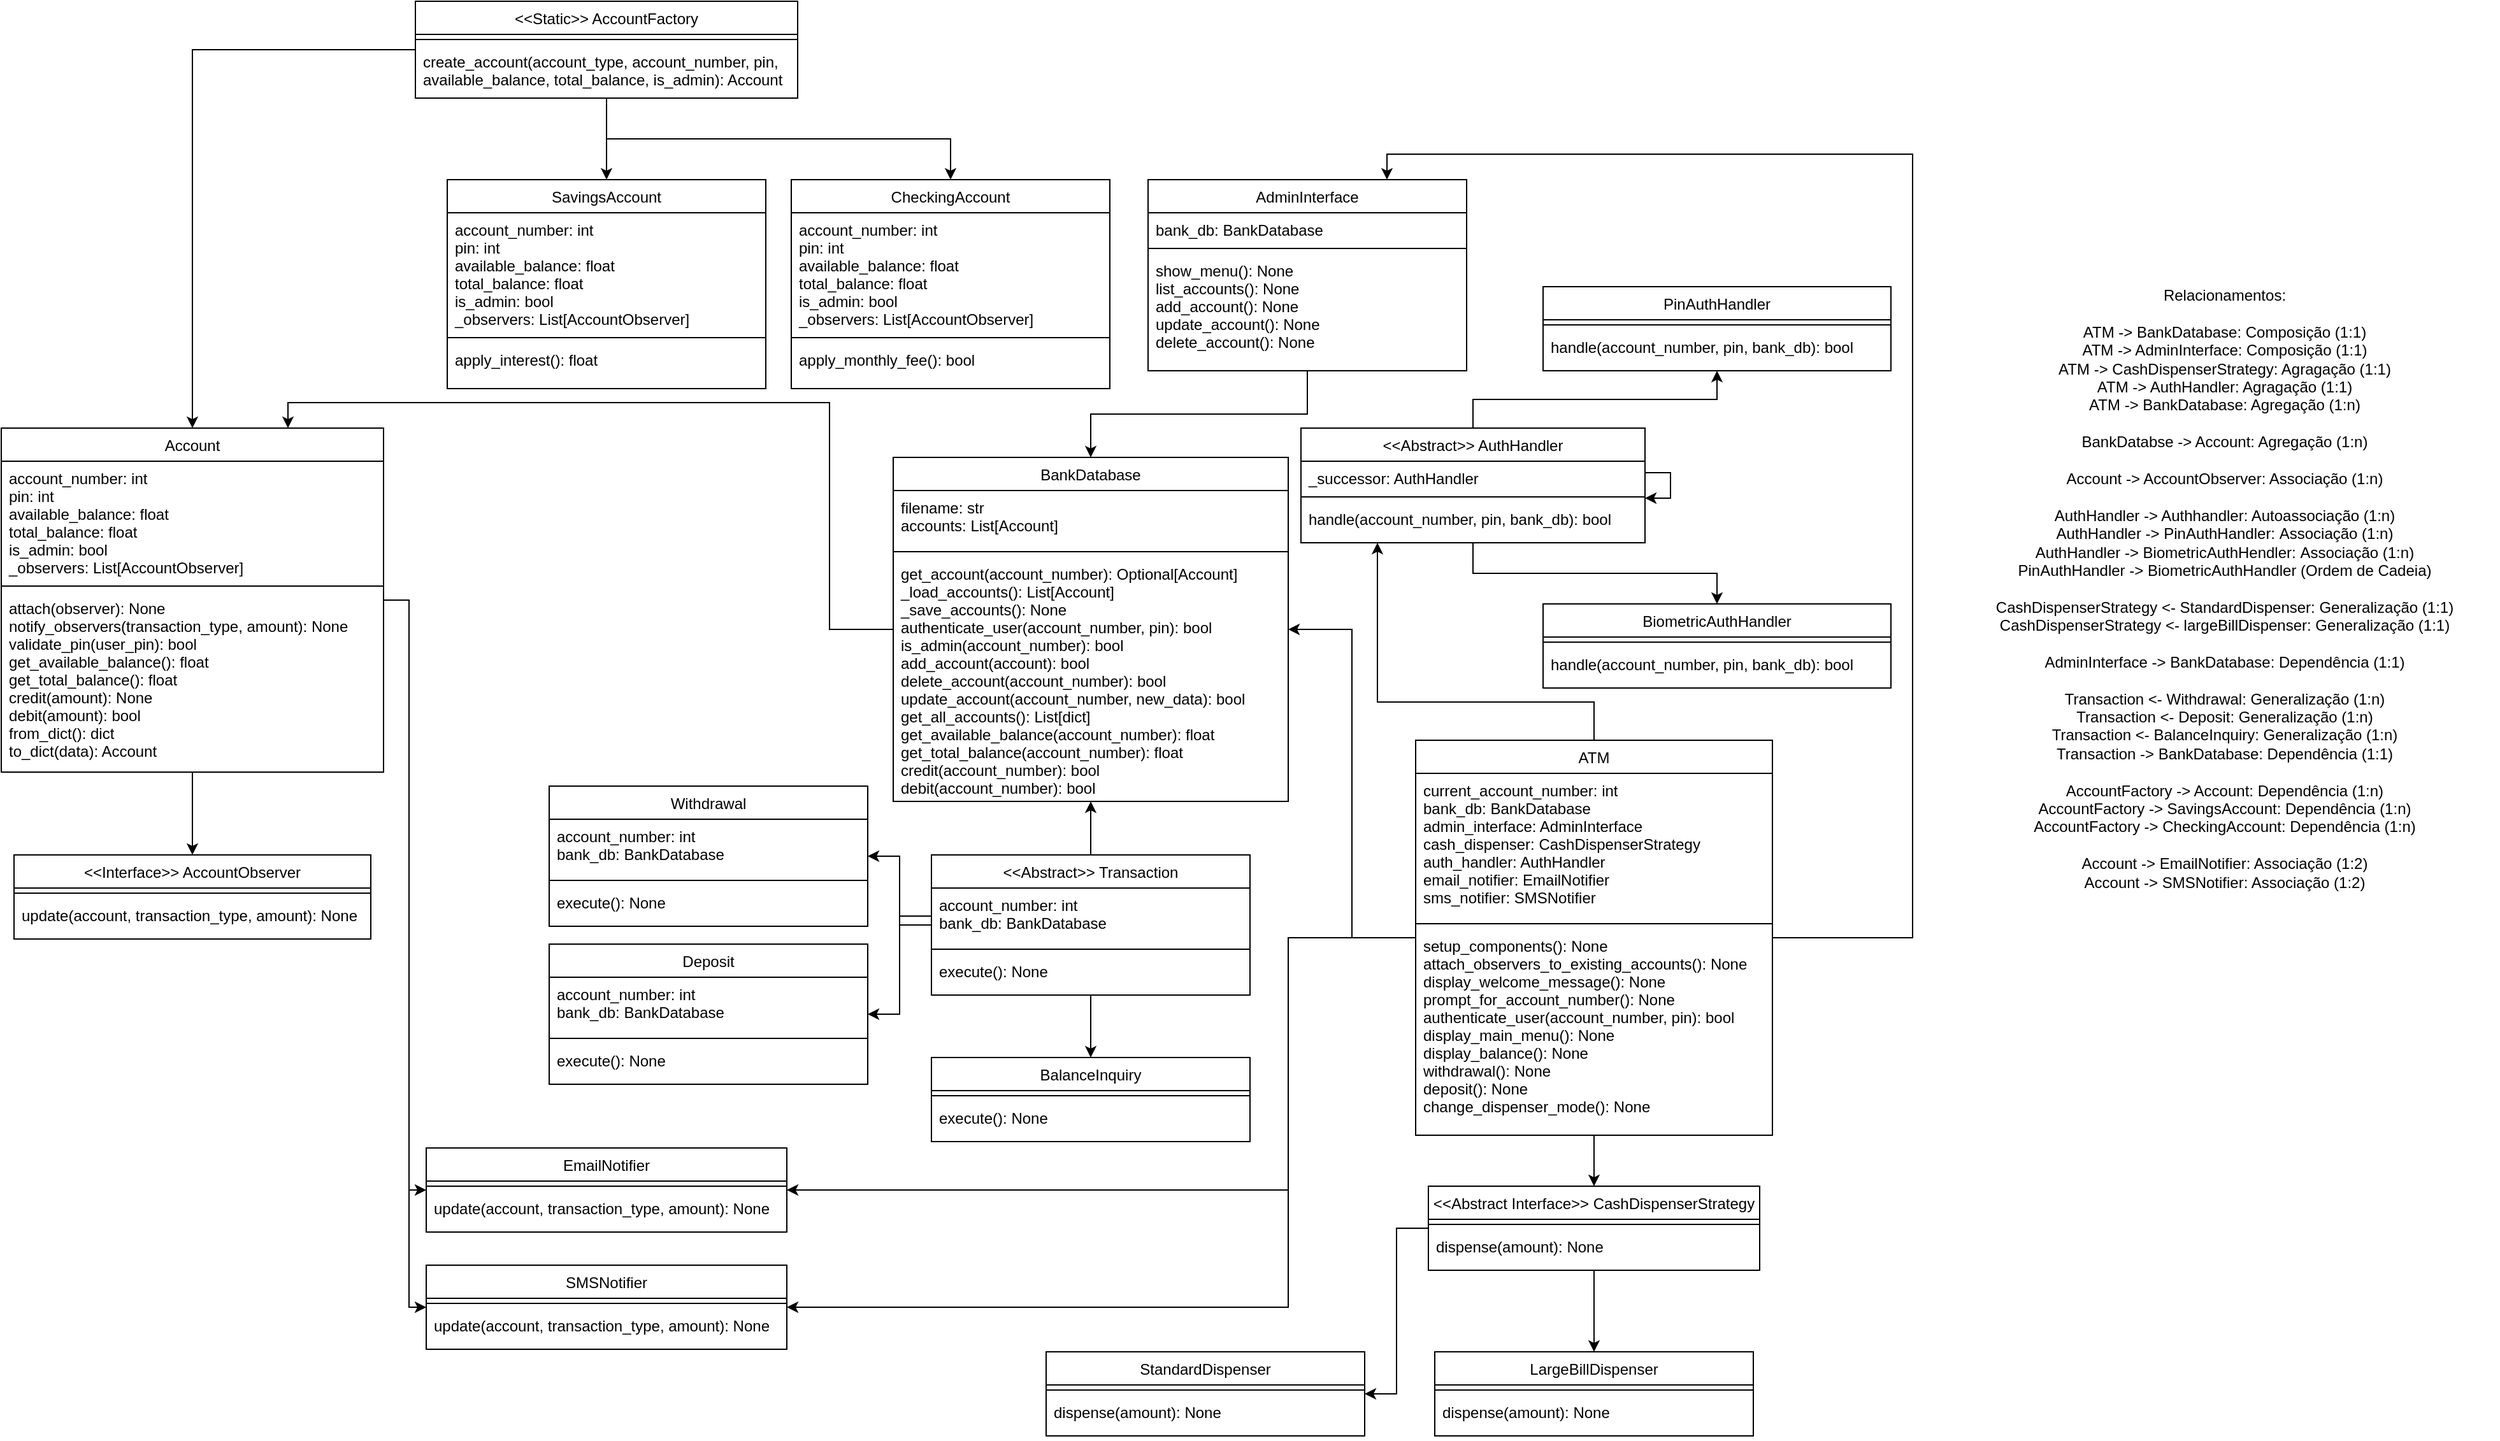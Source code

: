 <mxfile version="27.0.9">
  <diagram id="C5RBs43oDa-KdzZeNtuy" name="Page-1">
    <mxGraphModel dx="375" dy="1856" grid="1" gridSize="10" guides="1" tooltips="1" connect="1" arrows="1" fold="1" page="1" pageScale="1" pageWidth="827" pageHeight="1169" background="#ffffff" math="0" shadow="0">
      <root>
        <mxCell id="WIyWlLk6GJQsqaUBKTNV-0" />
        <mxCell id="WIyWlLk6GJQsqaUBKTNV-1" parent="WIyWlLk6GJQsqaUBKTNV-0" />
        <mxCell id="iTCN-jbBOQAcDVB5wHeE-88" style="edgeStyle=orthogonalEdgeStyle;rounded=0;orthogonalLoop=1;jettySize=auto;html=1;" parent="WIyWlLk6GJQsqaUBKTNV-1" source="iTCN-jbBOQAcDVB5wHeE-0" target="iTCN-jbBOQAcDVB5wHeE-85" edge="1">
          <mxGeometry relative="1" as="geometry" />
        </mxCell>
        <mxCell id="iTCN-jbBOQAcDVB5wHeE-100" style="edgeStyle=orthogonalEdgeStyle;rounded=0;orthogonalLoop=1;jettySize=auto;html=1;entryX=0;entryY=0.5;entryDx=0;entryDy=0;" parent="WIyWlLk6GJQsqaUBKTNV-1" source="iTCN-jbBOQAcDVB5wHeE-0" target="iTCN-jbBOQAcDVB5wHeE-4" edge="1">
          <mxGeometry relative="1" as="geometry">
            <Array as="points">
              <mxPoint x="1630" y="30" />
              <mxPoint x="1630" y="493" />
            </Array>
          </mxGeometry>
        </mxCell>
        <mxCell id="iTCN-jbBOQAcDVB5wHeE-101" style="edgeStyle=orthogonalEdgeStyle;rounded=0;orthogonalLoop=1;jettySize=auto;html=1;entryX=0;entryY=0.5;entryDx=0;entryDy=0;" parent="WIyWlLk6GJQsqaUBKTNV-1" source="iTCN-jbBOQAcDVB5wHeE-0" target="iTCN-jbBOQAcDVB5wHeE-7" edge="1">
          <mxGeometry relative="1" as="geometry">
            <Array as="points">
              <mxPoint x="1630" y="30" />
              <mxPoint x="1630" y="585" />
            </Array>
          </mxGeometry>
        </mxCell>
        <mxCell id="iTCN-jbBOQAcDVB5wHeE-0" value="Account" style="swimlane;fontStyle=0;align=center;verticalAlign=top;childLayout=stackLayout;horizontal=1;startSize=26;horizontalStack=0;resizeParent=1;resizeLast=0;collapsible=1;marginBottom=0;rounded=0;shadow=0;strokeWidth=1;" parent="WIyWlLk6GJQsqaUBKTNV-1" vertex="1">
          <mxGeometry x="1310" y="-105" width="300" height="270" as="geometry">
            <mxRectangle x="550" y="140" width="160" height="26" as="alternateBounds" />
          </mxGeometry>
        </mxCell>
        <mxCell id="iTCN-jbBOQAcDVB5wHeE-1" value="account_number: int&#xa;pin: int&#xa;available_balance: float&#xa;total_balance: float&#xa;is_admin: bool&#xa;_observers: List[AccountObserver]" style="text;align=left;verticalAlign=top;spacingLeft=4;spacingRight=4;overflow=hidden;rotatable=0;points=[[0,0.5],[1,0.5]];portConstraint=eastwest;rounded=0;shadow=0;html=0;" parent="iTCN-jbBOQAcDVB5wHeE-0" vertex="1">
          <mxGeometry y="26" width="300" height="94" as="geometry" />
        </mxCell>
        <mxCell id="iTCN-jbBOQAcDVB5wHeE-2" value="" style="line;html=1;strokeWidth=1;align=left;verticalAlign=middle;spacingTop=-1;spacingLeft=3;spacingRight=3;rotatable=0;labelPosition=right;points=[];portConstraint=eastwest;" parent="iTCN-jbBOQAcDVB5wHeE-0" vertex="1">
          <mxGeometry y="120" width="300" height="8" as="geometry" />
        </mxCell>
        <mxCell id="iTCN-jbBOQAcDVB5wHeE-3" value="attach(observer): None&#xa;notify_observers(transaction_type, amount): None&#xa;validate_pin(user_pin): bool&#xa;get_available_balance(): float&#xa;get_total_balance(): float&#xa;credit(amount): None&#xa;debit(amount): bool&#xa;from_dict(): dict&#xa;to_dict(data): Account&#xa;&#xa;" style="text;align=left;verticalAlign=top;spacingLeft=4;spacingRight=4;overflow=hidden;rotatable=0;points=[[0,0.5],[1,0.5]];portConstraint=eastwest;rounded=0;shadow=0;html=0;" parent="iTCN-jbBOQAcDVB5wHeE-0" vertex="1">
          <mxGeometry y="128" width="300" height="142" as="geometry" />
        </mxCell>
        <mxCell id="iTCN-jbBOQAcDVB5wHeE-4" value="EmailNotifier" style="swimlane;fontStyle=0;align=center;verticalAlign=top;childLayout=stackLayout;horizontal=1;startSize=26;horizontalStack=0;resizeParent=1;resizeLast=0;collapsible=1;marginBottom=0;rounded=0;shadow=0;strokeWidth=1;" parent="WIyWlLk6GJQsqaUBKTNV-1" vertex="1">
          <mxGeometry x="1643.5" y="460" width="283" height="66" as="geometry">
            <mxRectangle x="550" y="140" width="160" height="26" as="alternateBounds" />
          </mxGeometry>
        </mxCell>
        <mxCell id="iTCN-jbBOQAcDVB5wHeE-5" value="" style="line;html=1;strokeWidth=1;align=left;verticalAlign=middle;spacingTop=-1;spacingLeft=3;spacingRight=3;rotatable=0;labelPosition=right;points=[];portConstraint=eastwest;" parent="iTCN-jbBOQAcDVB5wHeE-4" vertex="1">
          <mxGeometry y="26" width="283" height="8" as="geometry" />
        </mxCell>
        <mxCell id="iTCN-jbBOQAcDVB5wHeE-6" value="update(account, transaction_type, amount): None" style="text;align=left;verticalAlign=top;spacingLeft=4;spacingRight=4;overflow=hidden;rotatable=0;points=[[0,0.5],[1,0.5]];portConstraint=eastwest;rounded=0;shadow=0;html=0;" parent="iTCN-jbBOQAcDVB5wHeE-4" vertex="1">
          <mxGeometry y="34" width="283" height="32" as="geometry" />
        </mxCell>
        <mxCell id="iTCN-jbBOQAcDVB5wHeE-7" value="SMSNotifier" style="swimlane;fontStyle=0;align=center;verticalAlign=top;childLayout=stackLayout;horizontal=1;startSize=26;horizontalStack=0;resizeParent=1;resizeLast=0;collapsible=1;marginBottom=0;rounded=0;shadow=0;strokeWidth=1;" parent="WIyWlLk6GJQsqaUBKTNV-1" vertex="1">
          <mxGeometry x="1643.5" y="552" width="283" height="66" as="geometry">
            <mxRectangle x="550" y="140" width="160" height="26" as="alternateBounds" />
          </mxGeometry>
        </mxCell>
        <mxCell id="iTCN-jbBOQAcDVB5wHeE-8" value="" style="line;html=1;strokeWidth=1;align=left;verticalAlign=middle;spacingTop=-1;spacingLeft=3;spacingRight=3;rotatable=0;labelPosition=right;points=[];portConstraint=eastwest;" parent="iTCN-jbBOQAcDVB5wHeE-7" vertex="1">
          <mxGeometry y="26" width="283" height="8" as="geometry" />
        </mxCell>
        <mxCell id="iTCN-jbBOQAcDVB5wHeE-9" value="update(account, transaction_type, amount): None" style="text;align=left;verticalAlign=top;spacingLeft=4;spacingRight=4;overflow=hidden;rotatable=0;points=[[0,0.5],[1,0.5]];portConstraint=eastwest;rounded=0;shadow=0;html=0;" parent="iTCN-jbBOQAcDVB5wHeE-7" vertex="1">
          <mxGeometry y="34" width="283" height="32" as="geometry" />
        </mxCell>
        <mxCell id="iTCN-jbBOQAcDVB5wHeE-29" style="edgeStyle=orthogonalEdgeStyle;rounded=0;orthogonalLoop=1;jettySize=auto;html=1;entryX=0.5;entryY=0;entryDx=0;entryDy=0;" parent="WIyWlLk6GJQsqaUBKTNV-1" source="iTCN-jbBOQAcDVB5wHeE-13" target="iTCN-jbBOQAcDVB5wHeE-20" edge="1">
          <mxGeometry relative="1" as="geometry" />
        </mxCell>
        <mxCell id="iTCN-jbBOQAcDVB5wHeE-30" style="edgeStyle=orthogonalEdgeStyle;rounded=0;orthogonalLoop=1;jettySize=auto;html=1;entryX=0.5;entryY=0;entryDx=0;entryDy=0;" parent="WIyWlLk6GJQsqaUBKTNV-1" source="iTCN-jbBOQAcDVB5wHeE-13" target="iTCN-jbBOQAcDVB5wHeE-24" edge="1">
          <mxGeometry relative="1" as="geometry" />
        </mxCell>
        <mxCell id="iTCN-jbBOQAcDVB5wHeE-31" style="edgeStyle=orthogonalEdgeStyle;rounded=0;orthogonalLoop=1;jettySize=auto;html=1;entryX=0.5;entryY=0;entryDx=0;entryDy=0;" parent="WIyWlLk6GJQsqaUBKTNV-1" source="iTCN-jbBOQAcDVB5wHeE-13" target="iTCN-jbBOQAcDVB5wHeE-0" edge="1">
          <mxGeometry relative="1" as="geometry" />
        </mxCell>
        <mxCell id="iTCN-jbBOQAcDVB5wHeE-13" value="&lt;&lt;Static&gt;&gt; AccountFactory&#xa;" style="swimlane;fontStyle=0;align=center;verticalAlign=top;childLayout=stackLayout;horizontal=1;startSize=26;horizontalStack=0;resizeParent=1;resizeLast=0;collapsible=1;marginBottom=0;rounded=0;shadow=0;strokeWidth=1;" parent="WIyWlLk6GJQsqaUBKTNV-1" vertex="1">
          <mxGeometry x="1635" y="-440" width="300" height="76" as="geometry">
            <mxRectangle x="550" y="140" width="160" height="26" as="alternateBounds" />
          </mxGeometry>
        </mxCell>
        <mxCell id="iTCN-jbBOQAcDVB5wHeE-14" value="" style="line;html=1;strokeWidth=1;align=left;verticalAlign=middle;spacingTop=-1;spacingLeft=3;spacingRight=3;rotatable=0;labelPosition=right;points=[];portConstraint=eastwest;" parent="iTCN-jbBOQAcDVB5wHeE-13" vertex="1">
          <mxGeometry y="26" width="300" height="8" as="geometry" />
        </mxCell>
        <mxCell id="iTCN-jbBOQAcDVB5wHeE-15" value="create_account(account_type, account_number, pin, &#xa;available_balance, total_balance, is_admin): Account&#xa;" style="text;align=left;verticalAlign=top;spacingLeft=4;spacingRight=4;overflow=hidden;rotatable=0;points=[[0,0.5],[1,0.5]];portConstraint=eastwest;rounded=0;shadow=0;html=0;" parent="iTCN-jbBOQAcDVB5wHeE-13" vertex="1">
          <mxGeometry y="34" width="300" height="32" as="geometry" />
        </mxCell>
        <mxCell id="iTCN-jbBOQAcDVB5wHeE-20" value="SavingsAccount" style="swimlane;fontStyle=0;align=center;verticalAlign=top;childLayout=stackLayout;horizontal=1;startSize=26;horizontalStack=0;resizeParent=1;resizeLast=0;collapsible=1;marginBottom=0;rounded=0;shadow=0;strokeWidth=1;" parent="WIyWlLk6GJQsqaUBKTNV-1" vertex="1">
          <mxGeometry x="1660" y="-300" width="250" height="164" as="geometry">
            <mxRectangle x="550" y="140" width="160" height="26" as="alternateBounds" />
          </mxGeometry>
        </mxCell>
        <mxCell id="iTCN-jbBOQAcDVB5wHeE-21" value="account_number: int&#xa;pin: int&#xa;available_balance: float&#xa;total_balance: float&#xa;is_admin: bool&#xa;_observers: List[AccountObserver]" style="text;align=left;verticalAlign=top;spacingLeft=4;spacingRight=4;overflow=hidden;rotatable=0;points=[[0,0.5],[1,0.5]];portConstraint=eastwest;rounded=0;shadow=0;html=0;" parent="iTCN-jbBOQAcDVB5wHeE-20" vertex="1">
          <mxGeometry y="26" width="250" height="94" as="geometry" />
        </mxCell>
        <mxCell id="iTCN-jbBOQAcDVB5wHeE-22" value="" style="line;html=1;strokeWidth=1;align=left;verticalAlign=middle;spacingTop=-1;spacingLeft=3;spacingRight=3;rotatable=0;labelPosition=right;points=[];portConstraint=eastwest;" parent="iTCN-jbBOQAcDVB5wHeE-20" vertex="1">
          <mxGeometry y="120" width="250" height="8" as="geometry" />
        </mxCell>
        <mxCell id="iTCN-jbBOQAcDVB5wHeE-23" value="apply_interest(): float" style="text;align=left;verticalAlign=top;spacingLeft=4;spacingRight=4;overflow=hidden;rotatable=0;points=[[0,0.5],[1,0.5]];portConstraint=eastwest;rounded=0;shadow=0;html=0;" parent="iTCN-jbBOQAcDVB5wHeE-20" vertex="1">
          <mxGeometry y="128" width="250" height="32" as="geometry" />
        </mxCell>
        <mxCell id="iTCN-jbBOQAcDVB5wHeE-24" value="CheckingAccount" style="swimlane;fontStyle=0;align=center;verticalAlign=top;childLayout=stackLayout;horizontal=1;startSize=26;horizontalStack=0;resizeParent=1;resizeLast=0;collapsible=1;marginBottom=0;rounded=0;shadow=0;strokeWidth=1;" parent="WIyWlLk6GJQsqaUBKTNV-1" vertex="1">
          <mxGeometry x="1930" y="-300" width="250" height="164" as="geometry">
            <mxRectangle x="550" y="140" width="160" height="26" as="alternateBounds" />
          </mxGeometry>
        </mxCell>
        <mxCell id="iTCN-jbBOQAcDVB5wHeE-25" value="account_number: int&#xa;pin: int&#xa;available_balance: float&#xa;total_balance: float&#xa;is_admin: bool&#xa;_observers: List[AccountObserver]" style="text;align=left;verticalAlign=top;spacingLeft=4;spacingRight=4;overflow=hidden;rotatable=0;points=[[0,0.5],[1,0.5]];portConstraint=eastwest;rounded=0;shadow=0;html=0;" parent="iTCN-jbBOQAcDVB5wHeE-24" vertex="1">
          <mxGeometry y="26" width="250" height="94" as="geometry" />
        </mxCell>
        <mxCell id="iTCN-jbBOQAcDVB5wHeE-26" value="" style="line;html=1;strokeWidth=1;align=left;verticalAlign=middle;spacingTop=-1;spacingLeft=3;spacingRight=3;rotatable=0;labelPosition=right;points=[];portConstraint=eastwest;" parent="iTCN-jbBOQAcDVB5wHeE-24" vertex="1">
          <mxGeometry y="120" width="250" height="8" as="geometry" />
        </mxCell>
        <mxCell id="iTCN-jbBOQAcDVB5wHeE-27" value="apply_monthly_fee(): bool" style="text;align=left;verticalAlign=top;spacingLeft=4;spacingRight=4;overflow=hidden;rotatable=0;points=[[0,0.5],[1,0.5]];portConstraint=eastwest;rounded=0;shadow=0;html=0;" parent="iTCN-jbBOQAcDVB5wHeE-24" vertex="1">
          <mxGeometry y="128" width="250" height="32" as="geometry" />
        </mxCell>
        <mxCell id="iTCN-jbBOQAcDVB5wHeE-51" style="edgeStyle=orthogonalEdgeStyle;rounded=0;orthogonalLoop=1;jettySize=auto;html=1;" parent="WIyWlLk6GJQsqaUBKTNV-1" source="iTCN-jbBOQAcDVB5wHeE-32" target="iTCN-jbBOQAcDVB5wHeE-47" edge="1">
          <mxGeometry relative="1" as="geometry" />
        </mxCell>
        <mxCell id="iTCN-jbBOQAcDVB5wHeE-53" style="edgeStyle=orthogonalEdgeStyle;rounded=0;orthogonalLoop=1;jettySize=auto;html=1;" parent="WIyWlLk6GJQsqaUBKTNV-1" source="iTCN-jbBOQAcDVB5wHeE-32" target="iTCN-jbBOQAcDVB5wHeE-36" edge="1">
          <mxGeometry relative="1" as="geometry" />
        </mxCell>
        <mxCell id="iTCN-jbBOQAcDVB5wHeE-55" style="edgeStyle=orthogonalEdgeStyle;rounded=0;orthogonalLoop=1;jettySize=auto;html=1;" parent="WIyWlLk6GJQsqaUBKTNV-1" source="iTCN-jbBOQAcDVB5wHeE-32" target="iTCN-jbBOQAcDVB5wHeE-44" edge="1">
          <mxGeometry relative="1" as="geometry" />
        </mxCell>
        <mxCell id="iTCN-jbBOQAcDVB5wHeE-32" value="&lt;&lt;Abstract&gt;&gt; Transaction&#xa;&#xa;&#xa;" style="swimlane;fontStyle=0;align=center;verticalAlign=top;childLayout=stackLayout;horizontal=1;startSize=26;horizontalStack=0;resizeParent=1;resizeLast=0;collapsible=1;marginBottom=0;rounded=0;shadow=0;strokeWidth=1;" parent="WIyWlLk6GJQsqaUBKTNV-1" vertex="1">
          <mxGeometry x="2040" y="230" width="250" height="110" as="geometry">
            <mxRectangle x="550" y="140" width="160" height="26" as="alternateBounds" />
          </mxGeometry>
        </mxCell>
        <mxCell id="iTCN-jbBOQAcDVB5wHeE-33" value="account_number: int&#xa;bank_db: BankDatabase&#xa;" style="text;align=left;verticalAlign=top;spacingLeft=4;spacingRight=4;overflow=hidden;rotatable=0;points=[[0,0.5],[1,0.5]];portConstraint=eastwest;rounded=0;shadow=0;html=0;" parent="iTCN-jbBOQAcDVB5wHeE-32" vertex="1">
          <mxGeometry y="26" width="250" height="44" as="geometry" />
        </mxCell>
        <mxCell id="iTCN-jbBOQAcDVB5wHeE-34" value="" style="line;html=1;strokeWidth=1;align=left;verticalAlign=middle;spacingTop=-1;spacingLeft=3;spacingRight=3;rotatable=0;labelPosition=right;points=[];portConstraint=eastwest;" parent="iTCN-jbBOQAcDVB5wHeE-32" vertex="1">
          <mxGeometry y="70" width="250" height="8" as="geometry" />
        </mxCell>
        <mxCell id="iTCN-jbBOQAcDVB5wHeE-35" value="execute(): None" style="text;align=left;verticalAlign=top;spacingLeft=4;spacingRight=4;overflow=hidden;rotatable=0;points=[[0,0.5],[1,0.5]];portConstraint=eastwest;rounded=0;shadow=0;html=0;" parent="iTCN-jbBOQAcDVB5wHeE-32" vertex="1">
          <mxGeometry y="78" width="250" height="32" as="geometry" />
        </mxCell>
        <mxCell id="iTCN-jbBOQAcDVB5wHeE-36" value="Withdrawal" style="swimlane;fontStyle=0;align=center;verticalAlign=top;childLayout=stackLayout;horizontal=1;startSize=26;horizontalStack=0;resizeParent=1;resizeLast=0;collapsible=1;marginBottom=0;rounded=0;shadow=0;strokeWidth=1;" parent="WIyWlLk6GJQsqaUBKTNV-1" vertex="1">
          <mxGeometry x="1740" y="176" width="250" height="110" as="geometry">
            <mxRectangle x="550" y="140" width="160" height="26" as="alternateBounds" />
          </mxGeometry>
        </mxCell>
        <mxCell id="iTCN-jbBOQAcDVB5wHeE-37" value="account_number: int&#xa;bank_db: BankDatabase&#xa;" style="text;align=left;verticalAlign=top;spacingLeft=4;spacingRight=4;overflow=hidden;rotatable=0;points=[[0,0.5],[1,0.5]];portConstraint=eastwest;rounded=0;shadow=0;html=0;" parent="iTCN-jbBOQAcDVB5wHeE-36" vertex="1">
          <mxGeometry y="26" width="250" height="44" as="geometry" />
        </mxCell>
        <mxCell id="iTCN-jbBOQAcDVB5wHeE-38" value="" style="line;html=1;strokeWidth=1;align=left;verticalAlign=middle;spacingTop=-1;spacingLeft=3;spacingRight=3;rotatable=0;labelPosition=right;points=[];portConstraint=eastwest;" parent="iTCN-jbBOQAcDVB5wHeE-36" vertex="1">
          <mxGeometry y="70" width="250" height="8" as="geometry" />
        </mxCell>
        <mxCell id="iTCN-jbBOQAcDVB5wHeE-39" value="execute(): None" style="text;align=left;verticalAlign=top;spacingLeft=4;spacingRight=4;overflow=hidden;rotatable=0;points=[[0,0.5],[1,0.5]];portConstraint=eastwest;rounded=0;shadow=0;html=0;" parent="iTCN-jbBOQAcDVB5wHeE-36" vertex="1">
          <mxGeometry y="78" width="250" height="32" as="geometry" />
        </mxCell>
        <mxCell id="iTCN-jbBOQAcDVB5wHeE-40" value="Deposit" style="swimlane;fontStyle=0;align=center;verticalAlign=top;childLayout=stackLayout;horizontal=1;startSize=26;horizontalStack=0;resizeParent=1;resizeLast=0;collapsible=1;marginBottom=0;rounded=0;shadow=0;strokeWidth=1;" parent="WIyWlLk6GJQsqaUBKTNV-1" vertex="1">
          <mxGeometry x="1740" y="300" width="250" height="110" as="geometry">
            <mxRectangle x="550" y="140" width="160" height="26" as="alternateBounds" />
          </mxGeometry>
        </mxCell>
        <mxCell id="iTCN-jbBOQAcDVB5wHeE-41" value="account_number: int&#xa;bank_db: BankDatabase&#xa;" style="text;align=left;verticalAlign=top;spacingLeft=4;spacingRight=4;overflow=hidden;rotatable=0;points=[[0,0.5],[1,0.5]];portConstraint=eastwest;rounded=0;shadow=0;html=0;" parent="iTCN-jbBOQAcDVB5wHeE-40" vertex="1">
          <mxGeometry y="26" width="250" height="44" as="geometry" />
        </mxCell>
        <mxCell id="iTCN-jbBOQAcDVB5wHeE-42" value="" style="line;html=1;strokeWidth=1;align=left;verticalAlign=middle;spacingTop=-1;spacingLeft=3;spacingRight=3;rotatable=0;labelPosition=right;points=[];portConstraint=eastwest;" parent="iTCN-jbBOQAcDVB5wHeE-40" vertex="1">
          <mxGeometry y="70" width="250" height="8" as="geometry" />
        </mxCell>
        <mxCell id="iTCN-jbBOQAcDVB5wHeE-43" value="execute(): None" style="text;align=left;verticalAlign=top;spacingLeft=4;spacingRight=4;overflow=hidden;rotatable=0;points=[[0,0.5],[1,0.5]];portConstraint=eastwest;rounded=0;shadow=0;html=0;" parent="iTCN-jbBOQAcDVB5wHeE-40" vertex="1">
          <mxGeometry y="78" width="250" height="32" as="geometry" />
        </mxCell>
        <mxCell id="iTCN-jbBOQAcDVB5wHeE-44" value="BalanceInquiry" style="swimlane;fontStyle=0;align=center;verticalAlign=top;childLayout=stackLayout;horizontal=1;startSize=26;horizontalStack=0;resizeParent=1;resizeLast=0;collapsible=1;marginBottom=0;rounded=0;shadow=0;strokeWidth=1;" parent="WIyWlLk6GJQsqaUBKTNV-1" vertex="1">
          <mxGeometry x="2040" y="389" width="250" height="66" as="geometry">
            <mxRectangle x="550" y="140" width="160" height="26" as="alternateBounds" />
          </mxGeometry>
        </mxCell>
        <mxCell id="iTCN-jbBOQAcDVB5wHeE-45" value="" style="line;html=1;strokeWidth=1;align=left;verticalAlign=middle;spacingTop=-1;spacingLeft=3;spacingRight=3;rotatable=0;labelPosition=right;points=[];portConstraint=eastwest;" parent="iTCN-jbBOQAcDVB5wHeE-44" vertex="1">
          <mxGeometry y="26" width="250" height="8" as="geometry" />
        </mxCell>
        <mxCell id="iTCN-jbBOQAcDVB5wHeE-46" value="execute(): None" style="text;align=left;verticalAlign=top;spacingLeft=4;spacingRight=4;overflow=hidden;rotatable=0;points=[[0,0.5],[1,0.5]];portConstraint=eastwest;rounded=0;shadow=0;html=0;" parent="iTCN-jbBOQAcDVB5wHeE-44" vertex="1">
          <mxGeometry y="34" width="250" height="32" as="geometry" />
        </mxCell>
        <mxCell id="iTCN-jbBOQAcDVB5wHeE-89" style="edgeStyle=orthogonalEdgeStyle;rounded=0;orthogonalLoop=1;jettySize=auto;html=1;entryX=0.75;entryY=0;entryDx=0;entryDy=0;" parent="WIyWlLk6GJQsqaUBKTNV-1" source="iTCN-jbBOQAcDVB5wHeE-47" target="iTCN-jbBOQAcDVB5wHeE-0" edge="1">
          <mxGeometry relative="1" as="geometry">
            <Array as="points">
              <mxPoint x="1960" y="53" />
              <mxPoint x="1960" y="-125" />
              <mxPoint x="1535" y="-125" />
            </Array>
          </mxGeometry>
        </mxCell>
        <mxCell id="iTCN-jbBOQAcDVB5wHeE-47" value="BankDatabase" style="swimlane;fontStyle=0;align=center;verticalAlign=top;childLayout=stackLayout;horizontal=1;startSize=26;horizontalStack=0;resizeParent=1;resizeLast=0;collapsible=1;marginBottom=0;rounded=0;shadow=0;strokeWidth=1;" parent="WIyWlLk6GJQsqaUBKTNV-1" vertex="1">
          <mxGeometry x="2010" y="-82" width="310" height="270" as="geometry">
            <mxRectangle x="550" y="140" width="160" height="26" as="alternateBounds" />
          </mxGeometry>
        </mxCell>
        <mxCell id="iTCN-jbBOQAcDVB5wHeE-48" value="filename: str&#xa;accounts: List[Account]&#xa;" style="text;align=left;verticalAlign=top;spacingLeft=4;spacingRight=4;overflow=hidden;rotatable=0;points=[[0,0.5],[1,0.5]];portConstraint=eastwest;rounded=0;shadow=0;html=0;" parent="iTCN-jbBOQAcDVB5wHeE-47" vertex="1">
          <mxGeometry y="26" width="310" height="44" as="geometry" />
        </mxCell>
        <mxCell id="iTCN-jbBOQAcDVB5wHeE-49" value="" style="line;html=1;strokeWidth=1;align=left;verticalAlign=middle;spacingTop=-1;spacingLeft=3;spacingRight=3;rotatable=0;labelPosition=right;points=[];portConstraint=eastwest;" parent="iTCN-jbBOQAcDVB5wHeE-47" vertex="1">
          <mxGeometry y="70" width="310" height="8" as="geometry" />
        </mxCell>
        <mxCell id="iTCN-jbBOQAcDVB5wHeE-50" value="get_account(account_number): Optional[Account]&#xa;_load_accounts(): List[Account]&#xa;_save_accounts(): None&#xa;authenticate_user(account_number, pin): bool&#xa;is_admin(account_number): bool&#xa;add_account(account): bool&#xa;delete_account(account_number): bool&#xa;update_account(account_number, new_data): bool&#xa;get_all_accounts(): List[dict]&#xa;get_available_balance(account_number): float&#xa;get_total_balance(account_number): float&#xa;credit(account_number): bool&#xa;debit(account_number): bool&#xa;" style="text;align=left;verticalAlign=top;spacingLeft=4;spacingRight=4;overflow=hidden;rotatable=0;points=[[0,0.5],[1,0.5]];portConstraint=eastwest;rounded=0;shadow=0;html=0;" parent="iTCN-jbBOQAcDVB5wHeE-47" vertex="1">
          <mxGeometry y="78" width="310" height="192" as="geometry" />
        </mxCell>
        <mxCell id="iTCN-jbBOQAcDVB5wHeE-54" style="edgeStyle=orthogonalEdgeStyle;rounded=0;orthogonalLoop=1;jettySize=auto;html=1;" parent="WIyWlLk6GJQsqaUBKTNV-1" source="iTCN-jbBOQAcDVB5wHeE-33" target="iTCN-jbBOQAcDVB5wHeE-40" edge="1">
          <mxGeometry relative="1" as="geometry" />
        </mxCell>
        <mxCell id="iTCN-jbBOQAcDVB5wHeE-60" style="edgeStyle=orthogonalEdgeStyle;rounded=0;orthogonalLoop=1;jettySize=auto;html=1;" parent="WIyWlLk6GJQsqaUBKTNV-1" source="iTCN-jbBOQAcDVB5wHeE-56" target="iTCN-jbBOQAcDVB5wHeE-47" edge="1">
          <mxGeometry relative="1" as="geometry" />
        </mxCell>
        <mxCell id="iTCN-jbBOQAcDVB5wHeE-56" value="AdminInterface" style="swimlane;fontStyle=0;align=center;verticalAlign=top;childLayout=stackLayout;horizontal=1;startSize=26;horizontalStack=0;resizeParent=1;resizeLast=0;collapsible=1;marginBottom=0;rounded=0;shadow=0;strokeWidth=1;" parent="WIyWlLk6GJQsqaUBKTNV-1" vertex="1">
          <mxGeometry x="2210" y="-300" width="250" height="150" as="geometry">
            <mxRectangle x="550" y="140" width="160" height="26" as="alternateBounds" />
          </mxGeometry>
        </mxCell>
        <mxCell id="iTCN-jbBOQAcDVB5wHeE-57" value="bank_db: BankDatabase" style="text;align=left;verticalAlign=top;spacingLeft=4;spacingRight=4;overflow=hidden;rotatable=0;points=[[0,0.5],[1,0.5]];portConstraint=eastwest;rounded=0;shadow=0;html=0;" parent="iTCN-jbBOQAcDVB5wHeE-56" vertex="1">
          <mxGeometry y="26" width="250" height="24" as="geometry" />
        </mxCell>
        <mxCell id="iTCN-jbBOQAcDVB5wHeE-58" value="" style="line;html=1;strokeWidth=1;align=left;verticalAlign=middle;spacingTop=-1;spacingLeft=3;spacingRight=3;rotatable=0;labelPosition=right;points=[];portConstraint=eastwest;" parent="iTCN-jbBOQAcDVB5wHeE-56" vertex="1">
          <mxGeometry y="50" width="250" height="8" as="geometry" />
        </mxCell>
        <mxCell id="iTCN-jbBOQAcDVB5wHeE-59" value="show_menu(): None&#xa;list_accounts(): None&#xa;add_account(): None&#xa;update_account(): None&#xa;delete_account(): None&#xa;" style="text;align=left;verticalAlign=top;spacingLeft=4;spacingRight=4;overflow=hidden;rotatable=0;points=[[0,0.5],[1,0.5]];portConstraint=eastwest;rounded=0;shadow=0;html=0;" parent="iTCN-jbBOQAcDVB5wHeE-56" vertex="1">
          <mxGeometry y="58" width="250" height="82" as="geometry" />
        </mxCell>
        <mxCell id="iTCN-jbBOQAcDVB5wHeE-97" style="edgeStyle=orthogonalEdgeStyle;rounded=0;orthogonalLoop=1;jettySize=auto;html=1;" parent="WIyWlLk6GJQsqaUBKTNV-1" source="iTCN-jbBOQAcDVB5wHeE-61" target="iTCN-jbBOQAcDVB5wHeE-67" edge="1">
          <mxGeometry relative="1" as="geometry" />
        </mxCell>
        <mxCell id="iTCN-jbBOQAcDVB5wHeE-102" style="edgeStyle=orthogonalEdgeStyle;rounded=0;orthogonalLoop=1;jettySize=auto;html=1;entryX=1;entryY=0.5;entryDx=0;entryDy=0;" parent="WIyWlLk6GJQsqaUBKTNV-1" source="iTCN-jbBOQAcDVB5wHeE-61" target="iTCN-jbBOQAcDVB5wHeE-64" edge="1">
          <mxGeometry relative="1" as="geometry" />
        </mxCell>
        <mxCell id="iTCN-jbBOQAcDVB5wHeE-61" value="&lt;&lt;Abstract Interface&gt;&gt; CashDispenserStrategy&#xa;" style="swimlane;fontStyle=0;align=center;verticalAlign=top;childLayout=stackLayout;horizontal=1;startSize=26;horizontalStack=0;resizeParent=1;resizeLast=0;collapsible=1;marginBottom=0;rounded=0;shadow=0;strokeWidth=1;" parent="WIyWlLk6GJQsqaUBKTNV-1" vertex="1">
          <mxGeometry x="2430" y="490" width="260" height="66" as="geometry">
            <mxRectangle x="550" y="140" width="160" height="26" as="alternateBounds" />
          </mxGeometry>
        </mxCell>
        <mxCell id="iTCN-jbBOQAcDVB5wHeE-62" value="" style="line;html=1;strokeWidth=1;align=left;verticalAlign=middle;spacingTop=-1;spacingLeft=3;spacingRight=3;rotatable=0;labelPosition=right;points=[];portConstraint=eastwest;" parent="iTCN-jbBOQAcDVB5wHeE-61" vertex="1">
          <mxGeometry y="26" width="260" height="8" as="geometry" />
        </mxCell>
        <mxCell id="iTCN-jbBOQAcDVB5wHeE-63" value="dispense(amount): None" style="text;align=left;verticalAlign=top;spacingLeft=4;spacingRight=4;overflow=hidden;rotatable=0;points=[[0,0.5],[1,0.5]];portConstraint=eastwest;rounded=0;shadow=0;html=0;" parent="iTCN-jbBOQAcDVB5wHeE-61" vertex="1">
          <mxGeometry y="34" width="260" height="32" as="geometry" />
        </mxCell>
        <mxCell id="iTCN-jbBOQAcDVB5wHeE-64" value="StandardDispenser&#xa;" style="swimlane;fontStyle=0;align=center;verticalAlign=top;childLayout=stackLayout;horizontal=1;startSize=26;horizontalStack=0;resizeParent=1;resizeLast=0;collapsible=1;marginBottom=0;rounded=0;shadow=0;strokeWidth=1;" parent="WIyWlLk6GJQsqaUBKTNV-1" vertex="1">
          <mxGeometry x="2130" y="620" width="250" height="66" as="geometry">
            <mxRectangle x="550" y="140" width="160" height="26" as="alternateBounds" />
          </mxGeometry>
        </mxCell>
        <mxCell id="iTCN-jbBOQAcDVB5wHeE-65" value="" style="line;html=1;strokeWidth=1;align=left;verticalAlign=middle;spacingTop=-1;spacingLeft=3;spacingRight=3;rotatable=0;labelPosition=right;points=[];portConstraint=eastwest;" parent="iTCN-jbBOQAcDVB5wHeE-64" vertex="1">
          <mxGeometry y="26" width="250" height="8" as="geometry" />
        </mxCell>
        <mxCell id="iTCN-jbBOQAcDVB5wHeE-66" value="dispense(amount): None" style="text;align=left;verticalAlign=top;spacingLeft=4;spacingRight=4;overflow=hidden;rotatable=0;points=[[0,0.5],[1,0.5]];portConstraint=eastwest;rounded=0;shadow=0;html=0;" parent="iTCN-jbBOQAcDVB5wHeE-64" vertex="1">
          <mxGeometry y="34" width="250" height="32" as="geometry" />
        </mxCell>
        <mxCell id="iTCN-jbBOQAcDVB5wHeE-67" value="LargeBillDispenser" style="swimlane;fontStyle=0;align=center;verticalAlign=top;childLayout=stackLayout;horizontal=1;startSize=26;horizontalStack=0;resizeParent=1;resizeLast=0;collapsible=1;marginBottom=0;rounded=0;shadow=0;strokeWidth=1;" parent="WIyWlLk6GJQsqaUBKTNV-1" vertex="1">
          <mxGeometry x="2435" y="620" width="250" height="66" as="geometry">
            <mxRectangle x="550" y="140" width="160" height="26" as="alternateBounds" />
          </mxGeometry>
        </mxCell>
        <mxCell id="iTCN-jbBOQAcDVB5wHeE-68" value="" style="line;html=1;strokeWidth=1;align=left;verticalAlign=middle;spacingTop=-1;spacingLeft=3;spacingRight=3;rotatable=0;labelPosition=right;points=[];portConstraint=eastwest;" parent="iTCN-jbBOQAcDVB5wHeE-67" vertex="1">
          <mxGeometry y="26" width="250" height="8" as="geometry" />
        </mxCell>
        <mxCell id="iTCN-jbBOQAcDVB5wHeE-69" value="dispense(amount): None" style="text;align=left;verticalAlign=top;spacingLeft=4;spacingRight=4;overflow=hidden;rotatable=0;points=[[0,0.5],[1,0.5]];portConstraint=eastwest;rounded=0;shadow=0;html=0;" parent="iTCN-jbBOQAcDVB5wHeE-67" vertex="1">
          <mxGeometry y="34" width="250" height="32" as="geometry" />
        </mxCell>
        <mxCell id="iTCN-jbBOQAcDVB5wHeE-82" style="edgeStyle=orthogonalEdgeStyle;rounded=0;orthogonalLoop=1;jettySize=auto;html=1;" parent="WIyWlLk6GJQsqaUBKTNV-1" source="iTCN-jbBOQAcDVB5wHeE-72" target="iTCN-jbBOQAcDVB5wHeE-79" edge="1">
          <mxGeometry relative="1" as="geometry" />
        </mxCell>
        <mxCell id="iTCN-jbBOQAcDVB5wHeE-83" style="edgeStyle=orthogonalEdgeStyle;rounded=0;orthogonalLoop=1;jettySize=auto;html=1;" parent="WIyWlLk6GJQsqaUBKTNV-1" source="iTCN-jbBOQAcDVB5wHeE-72" target="iTCN-jbBOQAcDVB5wHeE-76" edge="1">
          <mxGeometry relative="1" as="geometry" />
        </mxCell>
        <mxCell id="iTCN-jbBOQAcDVB5wHeE-72" value="&lt;&lt;Abstract&gt;&gt; AuthHandler&#xa;" style="swimlane;fontStyle=0;align=center;verticalAlign=top;childLayout=stackLayout;horizontal=1;startSize=26;horizontalStack=0;resizeParent=1;resizeLast=0;collapsible=1;marginBottom=0;rounded=0;shadow=0;strokeWidth=1;" parent="WIyWlLk6GJQsqaUBKTNV-1" vertex="1">
          <mxGeometry x="2330" y="-105" width="270" height="90" as="geometry">
            <mxRectangle x="550" y="140" width="160" height="26" as="alternateBounds" />
          </mxGeometry>
        </mxCell>
        <mxCell id="iTCN-jbBOQAcDVB5wHeE-73" value="_successor: AuthHandler" style="text;align=left;verticalAlign=top;spacingLeft=4;spacingRight=4;overflow=hidden;rotatable=0;points=[[0,0.5],[1,0.5]];portConstraint=eastwest;rounded=0;shadow=0;html=0;" parent="iTCN-jbBOQAcDVB5wHeE-72" vertex="1">
          <mxGeometry y="26" width="270" height="24" as="geometry" />
        </mxCell>
        <mxCell id="iTCN-jbBOQAcDVB5wHeE-74" value="" style="line;html=1;strokeWidth=1;align=left;verticalAlign=middle;spacingTop=-1;spacingLeft=3;spacingRight=3;rotatable=0;labelPosition=right;points=[];portConstraint=eastwest;" parent="iTCN-jbBOQAcDVB5wHeE-72" vertex="1">
          <mxGeometry y="50" width="270" height="8" as="geometry" />
        </mxCell>
        <mxCell id="iTCN-jbBOQAcDVB5wHeE-75" value="handle(account_number, pin, bank_db): bool" style="text;align=left;verticalAlign=top;spacingLeft=4;spacingRight=4;overflow=hidden;rotatable=0;points=[[0,0.5],[1,0.5]];portConstraint=eastwest;rounded=0;shadow=0;html=0;" parent="iTCN-jbBOQAcDVB5wHeE-72" vertex="1">
          <mxGeometry y="58" width="270" height="32" as="geometry" />
        </mxCell>
        <mxCell id="iTCN-jbBOQAcDVB5wHeE-76" value="PinAuthHandler" style="swimlane;fontStyle=0;align=center;verticalAlign=top;childLayout=stackLayout;horizontal=1;startSize=26;horizontalStack=0;resizeParent=1;resizeLast=0;collapsible=1;marginBottom=0;rounded=0;shadow=0;strokeWidth=1;" parent="WIyWlLk6GJQsqaUBKTNV-1" vertex="1">
          <mxGeometry x="2520" y="-216" width="273" height="66" as="geometry">
            <mxRectangle x="550" y="140" width="160" height="26" as="alternateBounds" />
          </mxGeometry>
        </mxCell>
        <mxCell id="iTCN-jbBOQAcDVB5wHeE-77" value="" style="line;html=1;strokeWidth=1;align=left;verticalAlign=middle;spacingTop=-1;spacingLeft=3;spacingRight=3;rotatable=0;labelPosition=right;points=[];portConstraint=eastwest;" parent="iTCN-jbBOQAcDVB5wHeE-76" vertex="1">
          <mxGeometry y="26" width="273" height="8" as="geometry" />
        </mxCell>
        <mxCell id="iTCN-jbBOQAcDVB5wHeE-78" value="handle(account_number, pin, bank_db): bool" style="text;align=left;verticalAlign=top;spacingLeft=4;spacingRight=4;overflow=hidden;rotatable=0;points=[[0,0.5],[1,0.5]];portConstraint=eastwest;rounded=0;shadow=0;html=0;" parent="iTCN-jbBOQAcDVB5wHeE-76" vertex="1">
          <mxGeometry y="34" width="273" height="32" as="geometry" />
        </mxCell>
        <mxCell id="iTCN-jbBOQAcDVB5wHeE-79" value="BiometricAuthHandler" style="swimlane;fontStyle=0;align=center;verticalAlign=top;childLayout=stackLayout;horizontal=1;startSize=26;horizontalStack=0;resizeParent=1;resizeLast=0;collapsible=1;marginBottom=0;rounded=0;shadow=0;strokeWidth=1;" parent="WIyWlLk6GJQsqaUBKTNV-1" vertex="1">
          <mxGeometry x="2520" y="33" width="273" height="66" as="geometry">
            <mxRectangle x="550" y="140" width="160" height="26" as="alternateBounds" />
          </mxGeometry>
        </mxCell>
        <mxCell id="iTCN-jbBOQAcDVB5wHeE-80" value="" style="line;html=1;strokeWidth=1;align=left;verticalAlign=middle;spacingTop=-1;spacingLeft=3;spacingRight=3;rotatable=0;labelPosition=right;points=[];portConstraint=eastwest;" parent="iTCN-jbBOQAcDVB5wHeE-79" vertex="1">
          <mxGeometry y="26" width="273" height="8" as="geometry" />
        </mxCell>
        <mxCell id="iTCN-jbBOQAcDVB5wHeE-81" value="handle(account_number, pin, bank_db): bool" style="text;align=left;verticalAlign=top;spacingLeft=4;spacingRight=4;overflow=hidden;rotatable=0;points=[[0,0.5],[1,0.5]];portConstraint=eastwest;rounded=0;shadow=0;html=0;" parent="iTCN-jbBOQAcDVB5wHeE-79" vertex="1">
          <mxGeometry y="34" width="273" height="32" as="geometry" />
        </mxCell>
        <mxCell id="iTCN-jbBOQAcDVB5wHeE-84" style="edgeStyle=orthogonalEdgeStyle;rounded=0;orthogonalLoop=1;jettySize=auto;html=1;" parent="WIyWlLk6GJQsqaUBKTNV-1" source="iTCN-jbBOQAcDVB5wHeE-72" target="iTCN-jbBOQAcDVB5wHeE-72" edge="1">
          <mxGeometry relative="1" as="geometry" />
        </mxCell>
        <mxCell id="iTCN-jbBOQAcDVB5wHeE-85" value="&lt;&lt;Interface&gt;&gt; AccountObserver&#xa;" style="swimlane;fontStyle=0;align=center;verticalAlign=top;childLayout=stackLayout;horizontal=1;startSize=26;horizontalStack=0;resizeParent=1;resizeLast=0;collapsible=1;marginBottom=0;rounded=0;shadow=0;strokeWidth=1;" parent="WIyWlLk6GJQsqaUBKTNV-1" vertex="1">
          <mxGeometry x="1320" y="230" width="280" height="66" as="geometry">
            <mxRectangle x="550" y="140" width="160" height="26" as="alternateBounds" />
          </mxGeometry>
        </mxCell>
        <mxCell id="iTCN-jbBOQAcDVB5wHeE-86" value="" style="line;html=1;strokeWidth=1;align=left;verticalAlign=middle;spacingTop=-1;spacingLeft=3;spacingRight=3;rotatable=0;labelPosition=right;points=[];portConstraint=eastwest;" parent="iTCN-jbBOQAcDVB5wHeE-85" vertex="1">
          <mxGeometry y="26" width="280" height="8" as="geometry" />
        </mxCell>
        <mxCell id="iTCN-jbBOQAcDVB5wHeE-87" value="update(account, transaction_type, amount): None" style="text;align=left;verticalAlign=top;spacingLeft=4;spacingRight=4;overflow=hidden;rotatable=0;points=[[0,0.5],[1,0.5]];portConstraint=eastwest;rounded=0;shadow=0;html=0;" parent="iTCN-jbBOQAcDVB5wHeE-85" vertex="1">
          <mxGeometry y="34" width="280" height="32" as="geometry" />
        </mxCell>
        <mxCell id="iTCN-jbBOQAcDVB5wHeE-94" style="edgeStyle=orthogonalEdgeStyle;rounded=0;orthogonalLoop=1;jettySize=auto;html=1;" parent="WIyWlLk6GJQsqaUBKTNV-1" source="iTCN-jbBOQAcDVB5wHeE-90" target="iTCN-jbBOQAcDVB5wHeE-47" edge="1">
          <mxGeometry relative="1" as="geometry">
            <Array as="points">
              <mxPoint x="2370" y="295" />
              <mxPoint x="2370" y="53" />
            </Array>
          </mxGeometry>
        </mxCell>
        <mxCell id="iTCN-jbBOQAcDVB5wHeE-95" style="edgeStyle=orthogonalEdgeStyle;rounded=0;orthogonalLoop=1;jettySize=auto;html=1;entryX=0.75;entryY=0;entryDx=0;entryDy=0;" parent="WIyWlLk6GJQsqaUBKTNV-1" source="iTCN-jbBOQAcDVB5wHeE-90" target="iTCN-jbBOQAcDVB5wHeE-56" edge="1">
          <mxGeometry relative="1" as="geometry">
            <Array as="points">
              <mxPoint x="2810" y="295" />
              <mxPoint x="2810" y="-320" />
              <mxPoint x="2398" y="-320" />
            </Array>
          </mxGeometry>
        </mxCell>
        <mxCell id="iTCN-jbBOQAcDVB5wHeE-96" style="edgeStyle=orthogonalEdgeStyle;rounded=0;orthogonalLoop=1;jettySize=auto;html=1;entryX=0.5;entryY=0;entryDx=0;entryDy=0;" parent="WIyWlLk6GJQsqaUBKTNV-1" source="iTCN-jbBOQAcDVB5wHeE-90" target="iTCN-jbBOQAcDVB5wHeE-61" edge="1">
          <mxGeometry relative="1" as="geometry" />
        </mxCell>
        <mxCell id="iTCN-jbBOQAcDVB5wHeE-99" style="edgeStyle=orthogonalEdgeStyle;rounded=0;orthogonalLoop=1;jettySize=auto;html=1;" parent="WIyWlLk6GJQsqaUBKTNV-1" source="iTCN-jbBOQAcDVB5wHeE-90" target="iTCN-jbBOQAcDVB5wHeE-72" edge="1">
          <mxGeometry relative="1" as="geometry">
            <Array as="points">
              <mxPoint x="2560" y="110" />
              <mxPoint x="2390" y="110" />
            </Array>
          </mxGeometry>
        </mxCell>
        <mxCell id="iTCN-jbBOQAcDVB5wHeE-103" style="edgeStyle=orthogonalEdgeStyle;rounded=0;orthogonalLoop=1;jettySize=auto;html=1;entryX=1;entryY=0.5;entryDx=0;entryDy=0;" parent="WIyWlLk6GJQsqaUBKTNV-1" source="iTCN-jbBOQAcDVB5wHeE-90" target="iTCN-jbBOQAcDVB5wHeE-4" edge="1">
          <mxGeometry relative="1" as="geometry">
            <Array as="points">
              <mxPoint x="2320" y="295" />
              <mxPoint x="2320" y="493" />
            </Array>
          </mxGeometry>
        </mxCell>
        <mxCell id="iTCN-jbBOQAcDVB5wHeE-104" style="edgeStyle=orthogonalEdgeStyle;rounded=0;orthogonalLoop=1;jettySize=auto;html=1;entryX=1;entryY=0.5;entryDx=0;entryDy=0;" parent="WIyWlLk6GJQsqaUBKTNV-1" source="iTCN-jbBOQAcDVB5wHeE-90" target="iTCN-jbBOQAcDVB5wHeE-7" edge="1">
          <mxGeometry relative="1" as="geometry">
            <Array as="points">
              <mxPoint x="2320" y="295" />
              <mxPoint x="2320" y="585" />
            </Array>
          </mxGeometry>
        </mxCell>
        <mxCell id="iTCN-jbBOQAcDVB5wHeE-90" value="ATM" style="swimlane;fontStyle=0;align=center;verticalAlign=top;childLayout=stackLayout;horizontal=1;startSize=26;horizontalStack=0;resizeParent=1;resizeLast=0;collapsible=1;marginBottom=0;rounded=0;shadow=0;strokeWidth=1;" parent="WIyWlLk6GJQsqaUBKTNV-1" vertex="1">
          <mxGeometry x="2420" y="140" width="280" height="310" as="geometry">
            <mxRectangle x="550" y="140" width="160" height="26" as="alternateBounds" />
          </mxGeometry>
        </mxCell>
        <mxCell id="iTCN-jbBOQAcDVB5wHeE-91" value="current_account_number: int&#xa;bank_db: BankDatabase&#xa;admin_interface: AdminInterface&#xa;cash_dispenser: CashDispenserStrategy&#xa;auth_handler: AuthHandler&#xa;email_notifier: EmailNotifier&#xa;sms_notifier: SMSNotifier&#xa;&#xa;&#xa;" style="text;align=left;verticalAlign=top;spacingLeft=4;spacingRight=4;overflow=hidden;rotatable=0;points=[[0,0.5],[1,0.5]];portConstraint=eastwest;rounded=0;shadow=0;html=0;" parent="iTCN-jbBOQAcDVB5wHeE-90" vertex="1">
          <mxGeometry y="26" width="280" height="114" as="geometry" />
        </mxCell>
        <mxCell id="iTCN-jbBOQAcDVB5wHeE-92" value="" style="line;html=1;strokeWidth=1;align=left;verticalAlign=middle;spacingTop=-1;spacingLeft=3;spacingRight=3;rotatable=0;labelPosition=right;points=[];portConstraint=eastwest;" parent="iTCN-jbBOQAcDVB5wHeE-90" vertex="1">
          <mxGeometry y="140" width="280" height="8" as="geometry" />
        </mxCell>
        <mxCell id="iTCN-jbBOQAcDVB5wHeE-93" value="setup_components(): None&#xa;attach_observers_to_existing_accounts(): None&#xa;display_welcome_message(): None&#xa;prompt_for_account_number(): None&#xa;authenticate_user(account_number, pin): bool&#xa;display_main_menu(): None&#xa;display_balance(): None&#xa;withdrawal(): None&#xa;deposit(): None&#xa;change_dispenser_mode(): None&#xa;&#xa;" style="text;align=left;verticalAlign=top;spacingLeft=4;spacingRight=4;overflow=hidden;rotatable=0;points=[[0,0.5],[1,0.5]];portConstraint=eastwest;rounded=0;shadow=0;html=0;" parent="iTCN-jbBOQAcDVB5wHeE-90" vertex="1">
          <mxGeometry y="148" width="280" height="162" as="geometry" />
        </mxCell>
        <mxCell id="iTCN-jbBOQAcDVB5wHeE-105" value="&lt;div&gt;Relacionamentos:&lt;br&gt;&lt;/div&gt;&lt;div&gt;&lt;br&gt;&lt;/div&gt;&lt;div&gt;ATM -&amp;gt; BankDatabase: Composição (1:1)&lt;/div&gt;&lt;div&gt;ATM -&amp;gt; AdminInterface: Composição (1:1)&lt;/div&gt;&lt;div&gt;ATM -&amp;gt; CashDispenserStrategy: Agragação (1:1)&lt;/div&gt;&lt;div&gt;ATM -&amp;gt; AuthHandler: Agragação (1:1)&lt;/div&gt;&lt;div&gt;ATM -&amp;gt; BankDatabase: Agregação (1:n)&lt;/div&gt;&lt;div&gt;&lt;br&gt;&lt;/div&gt;&lt;div&gt;BankDatabse -&amp;gt; Account: Agregação (1:n)&lt;/div&gt;&lt;div&gt;&lt;br&gt;&lt;/div&gt;&lt;div&gt;Account -&amp;gt; AccountObserver: Associação (1:n)&lt;/div&gt;&lt;div&gt;&lt;br&gt;&lt;/div&gt;&lt;div&gt;AuthHandler -&amp;gt; Authhandler: Autoassociação (1:n)&lt;/div&gt;&lt;div&gt;AuthHandler -&amp;gt; PinAuthHandler:&amp;nbsp;Associação (1:n)&lt;/div&gt;&lt;div&gt;AuthHandler -&amp;gt; BiometricAuthHendler:&amp;nbsp;Associação (1:n)&lt;/div&gt;&lt;div&gt;PinAuthHandler -&amp;gt; BiometricAuthHandler (Ordem de Cadeia)&lt;/div&gt;&lt;div&gt;&lt;br&gt;&lt;/div&gt;&lt;div&gt;&lt;div&gt;CashDispenserStrategy &amp;lt;- StandardDispenser: Generalização (1:1)&lt;/div&gt;&lt;div&gt;&lt;div&gt;&lt;div&gt;CashDispenserStrategy &amp;lt;- largeBillDispenser: Generalização (1:1)&lt;/div&gt;&lt;div&gt;&lt;br&gt;&lt;/div&gt;&lt;div&gt;&lt;div&gt;&lt;div&gt;AdminInterface -&amp;gt; BankDatabase: Dependência (1:1)&lt;/div&gt;&lt;div&gt;&lt;br&gt;&lt;/div&gt;&lt;div&gt;&lt;div&gt;&lt;div&gt;Transaction &amp;lt;- Withdrawal: Generalização (1:n)&lt;/div&gt;&lt;div&gt;&lt;div&gt;&lt;div&gt;&lt;div&gt;Transaction &amp;lt;- Deposit: Generalização (1:n)&lt;/div&gt;&lt;div&gt;&lt;div&gt;&lt;div&gt;&lt;div&gt;Transaction &amp;lt;- BalanceInquiry: Generalização (1:n)&lt;/div&gt;&lt;div&gt;&lt;div&gt;&lt;div&gt;&lt;div&gt;Transaction -&amp;gt; BankDatabase: Dependência (1:1)&lt;/div&gt;&lt;div&gt;&lt;br&gt;&lt;/div&gt;&lt;div&gt;&lt;div&gt;&lt;div&gt;&lt;div&gt;AccountFactory -&amp;gt; Account: Dependência (1:n)&lt;/div&gt;&lt;div&gt;&lt;div&gt;&lt;div&gt;&lt;div&gt;&lt;div&gt;AccountFactory -&amp;gt; SavingsAccount: Dependência (1:n)&lt;/div&gt;&lt;div&gt;&lt;div&gt;&lt;div&gt;&lt;div&gt;&lt;div&gt;AccountFactory -&amp;gt; CheckingAccount: Dependência (1:n)&lt;/div&gt;&lt;div&gt;&lt;br&gt;&lt;/div&gt;&lt;div&gt;&lt;div&gt;&lt;div&gt;&lt;div&gt;&lt;div&gt;Account -&amp;gt; EmailNotifier: Associação (1:2)&lt;/div&gt;&lt;div&gt;&lt;div&gt;Account -&amp;gt; SMSNotifier: Associação (1:2)&lt;/div&gt;&lt;/div&gt;&lt;/div&gt;&lt;/div&gt;&lt;/div&gt;&lt;/div&gt;&lt;/div&gt;&lt;/div&gt;&lt;/div&gt;&lt;/div&gt;&lt;/div&gt;&lt;/div&gt;&lt;/div&gt;&lt;/div&gt;&lt;/div&gt;&lt;/div&gt;&lt;/div&gt;&lt;/div&gt;&lt;/div&gt;&lt;/div&gt;&lt;/div&gt;&lt;/div&gt;&lt;/div&gt;&lt;/div&gt;&lt;/div&gt;&lt;/div&gt;&lt;/div&gt;&lt;/div&gt;&lt;/div&gt;&lt;/div&gt;&lt;/div&gt;&lt;/div&gt;&lt;/div&gt;" style="text;html=1;align=center;verticalAlign=middle;whiteSpace=wrap;rounded=0;" parent="WIyWlLk6GJQsqaUBKTNV-1" vertex="1">
          <mxGeometry x="2840" y="-244" width="430" height="530" as="geometry" />
        </mxCell>
      </root>
    </mxGraphModel>
  </diagram>
</mxfile>
